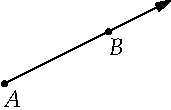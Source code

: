settings.tex="pdflatex";

texpreamble("\usepackage{amsmath}
\usepackage{amsthm,amssymb}
\usepackage{mathpazo}
\usepackage[svgnames]{xcolor}
");
import graph;

size(0,55);

pair A=(0,0);
pair B=(2,1);
pair al=I*(unit(A-B));

//dot((0,-1.1),white);

dot("$A$",A,al);
dot("$B$",B,al);
pair P(real t){return t*A+(1-t)*B;}
draw(P(1)--P(-0.6),Arrow);
